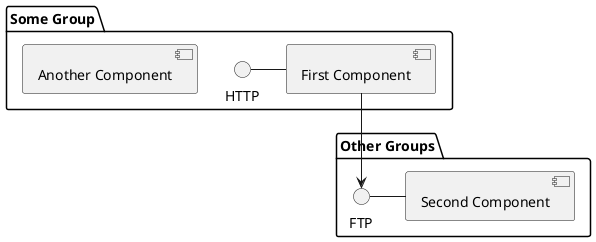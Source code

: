 @startuml

package "Some Group" {
HTTP - [First Component]
[Another Component]
}

package "Other Groups" {
FTP - [Second Component]

[First Component] --> FTP
}

@enduml
@startuml
Class11 <|.. Class12
Class13 --> Class14
Class15 ..> Class16
Class17 ..|> Class18: > implements
Class19 <--* Class20
@enduml
@startuml
Class21 #-- Class22
Class23 x-- Class24
Class25 }-- Class26
Class27 +-- Class28
Class29 ^-- Class30
Class31 <|-- Class32
Class33 <-- Class34
@enduml
@startuml
Class01 <|-- Class02
Class03 *-- Class04
Class05 o-- Class06
Class07 .. Class08
Class09 -- Class10
@enduml

@startuml
Object <|-- ArrayList

Object : equals()
Object : equals()
Object : equals()
ArrayList : Object[] elementData
ArrayList : size()

@enduml

@startuml
class Dummy {
  String data
  void methods()
}

class Dummy2 {
 -field1
 #field2
 ~method1()
 +method2()
}

class Flight {
   flightNumber : Integer
   departureTime : Date
}
@enduml
